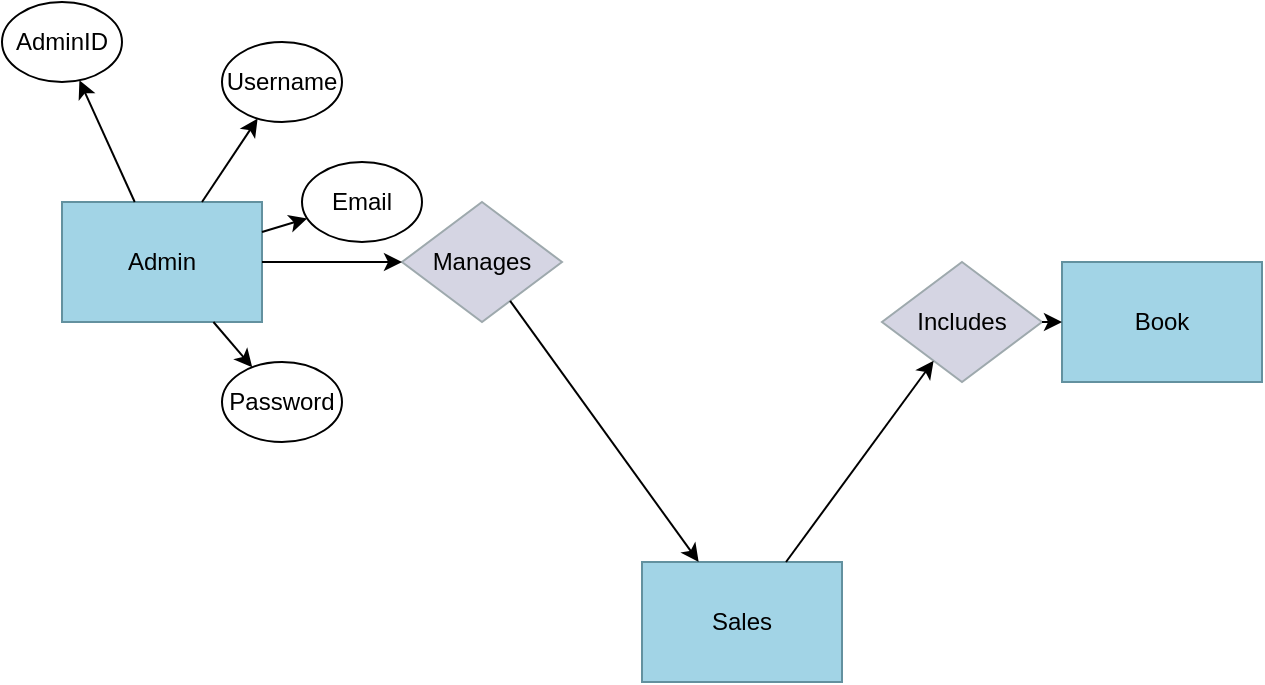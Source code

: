 <mxfile version="23.1.0" type="device">
  <diagram name="Page-1" id="2v3cK4fD7Jv4Vw0qW9uX">
    <mxGraphModel dx="1130" dy="679" grid="1" gridSize="10" guides="1" tooltips="1" connect="1" arrows="1" fold="1" page="1" pageScale="1" pageWidth="850" pageHeight="1100" math="0" shadow="0">
      <root>
        <mxCell id="0"/>
        <mxCell id="1" parent="0"/>
        <mxCell id="pPjB5a9F8bC1zN0jK9c0-1" value="Admin" style="rounded=0;whiteSpace=wrap;html=1;fillColor=#a2d4e6;strokeColor=#63919f;" vertex="1" parent="1">
          <mxGeometry x="60" y="170" width="100" height="60" as="geometry"/>
        </mxCell>
        <mxCell id="pPjB5a9F8bC1zN0jK9c0-2" value="AdminID" style="ellipse;whiteSpace=wrap;html=1;" vertex="1" parent="1">
          <mxGeometry x="30" y="70" width="60" height="40" as="geometry"/>
        </mxCell>
        <mxCell id="pPjB5a9F8bC1zN0jK9c0-3" edge="1" parent="1" source="pPjB5a9F8bC1zN0jK9c0-1" target="pPjB5a9F8bC1zN0jK9c0-2">
          <mxGeometry relative="1" as="geometry"/>
        </mxCell>
        <mxCell id="pPjB5a9F8bC1zN0jK9c0-4" value="Username" style="ellipse;whiteSpace=wrap;html=1;" vertex="1" parent="1">
          <mxGeometry x="140" y="90" width="60" height="40" as="geometry"/>
        </mxCell>
        <mxCell id="pPjB5a9F8bC1zN0jK9c0-5" edge="1" parent="1" source="pPjB5a9F8bC1zN0jK9c0-1" target="pPjB5a9F8bC1zN0jK9c0-4">
          <mxGeometry relative="1" as="geometry"/>
        </mxCell>
        <mxCell id="pPjB5a9F8bC1zN0jK9c0-6" value="Email" style="ellipse;whiteSpace=wrap;html=1;" vertex="1" parent="1">
          <mxGeometry x="180" y="150" width="60" height="40" as="geometry"/>
        </mxCell>
        <mxCell id="pPjB5a9F8bC1zN0jK9c0-7" edge="1" parent="1" source="pPjB5a9F8bC1zN0jK9c0-1" target="pPjB5a9F8bC1zN0jK9c0-6">
          <mxGeometry relative="1" as="geometry"/>
        </mxCell>
        <mxCell id="pPjB5a9F8bC1zN0jK9c0-8" value="Password" style="ellipse;whiteSpace=wrap;html=1;" vertex="1" parent="1">
          <mxGeometry x="140" y="250" width="60" height="40" as="geometry"/>
        </mxCell>
        <mxCell id="pPjB5a9F8bC1zN0jK9c0-9" edge="1" parent="1" source="pPjB5a9F8bC1zN0jK9c0-1" target="pPjB5a9F8bC1zN0jK9c0-8">
          <mxGeometry relative="1" as="geometry"/>
        </mxCell>
        <mxCell id="pPjB5a9F8bC1zN0jK9c0-10" value="Manages" style="rhombus;whiteSpace=wrap;html=1;fillColor=#d5d5e3;strokeColor=#9ea9ad;" vertex="1" parent="1">
          <mxGeometry x="230" y="170" width="80" height="60" as="geometry"/>
        </mxCell>
        <mxCell id="pPjB5a9F8bC1zN0jK9c0-11" edge="1" parent="1" source="pPjB5a9F8bC1zN0jK9c0-1" target="pPjB5a9F8bC1zN0jK9c0-10">
          <mxGeometry x="0.372" y="0" relative="1" as="geometry">
            <mxPoint x="161" y="200" as="sourcePoint"/>
            <mxPoint x="200" y="200" as="targetPoint"/>
            <Array as="points">
              <mxPoint x="210" y="200" />
            </Array>
            <mxPoint as="offset"/>
          </mxGeometry>
        </mxCell>
        <mxCell id="pPjB5a9F8bC1zN0jK9c0-12" value="Sales" style="rounded=0;whiteSpace=wrap;html=1;fillColor=#a2d4e6;strokeColor=#63919f;" vertex="1" parent="1">
          <mxGeometry x="350" y="350" width="100" height="60" as="geometry"/>
        </mxCell>
        <mxCell id="pPjB5a9F8bC1zN0jK9c0-13" edge="1" parent="1" source="pPjB5a9F8bC1zN0jK9c0-10" target="pPjB5a9F8bC1zN0jK9c0-12">
          <mxGeometry relative="1" as="geometry"/>
        </mxCell>
        <mxCell id="pPjB5a9F8bC1zN0jK9c0-14" value="Book" style="rounded=0;whiteSpace=wrap;html=1;fillColor=#a2d4e6;strokeColor=#63919f;" vertex="1" parent="1">
          <mxGeometry x="560" y="200" width="100" height="60" as="geometry"/>
        </mxCell>
        <mxCell id="pPjB5a9F8bC1zN0jK9c0-15" value="Includes" style="rhombus;whiteSpace=wrap;html=1;fillColor=#d5d5e3;strokeColor=#9ea9ad;" vertex="1" parent="1">
          <mxGeometry x="470" y="200" width="80" height="60" as="geometry"/>
        </mxCell>
        <mxCell id="pPjB5a9F8bC1zN0jK9c0-16" edge="1" parent="1" source="pPjB5a9F8bC1zN0jK9c0-12" target="pPjB5a9F8bC1zN0jK9c0-15">
          <mxGeometry relative="1" as="geometry"/>
        </mxCell>
        <mxCell id="pPjB5a9F8bC1zN0jK9c0-17" edge="1" parent="1" source="pPjB5a9F8bC1zN0jK9c0-15" target="pPjB5a9F8bC1zN0jK9c0-14">
          <mxGeometry relative="1" as="geometry"/>
        </mxCell>
      </root>
    </mxGraphModel>
  </diagram>
</mxfile>
